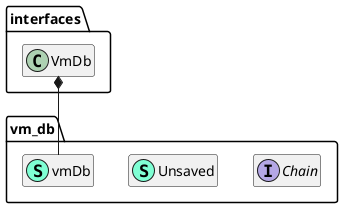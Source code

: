 @startuml
namespace vm_db {
    interface Chain  {
        + GetQuotaUsedList(address types.Address) []types.QuotaInfo
        + GetGlobalQuota() types.QuotaInfo
        + GetBalance(addr types.Address, tokenId types.TokenTypeId) (*big.Int, error)
        + GetContractCode(contractAddr types.Address) ([]byte, error)
        + GetContractMeta(contractAddress types.Address) (*core.ContractMeta, error)
        + GetConfirmSnapshotHeaderByAbHash(abHash types.Hash) (*core.SnapshotBlock, error)
        + GetConfirmedTimes(blockHash types.Hash) (uint64, error)
        + GetContractMetaInSnapshot(contractAddress types.Address, snapshotHeight uint64) (*core.ContractMeta, error)
        + GetSnapshotHeaderByHash(hash types.Hash) (*core.SnapshotBlock, error)
        + GetSnapshotBlockByHeight(height uint64) (*core.SnapshotBlock, error)
        + GetAccountBlockByHash(blockHash types.Hash) (*core.AccountBlock, error)
        + GetLatestAccountBlock(addr types.Address) (*core.AccountBlock, error)
        + GetVmLogList(logHash *types.Hash) (core.VmLogList, error)
        + GetUnconfirmedBlocks(addr types.Address) []*core.AccountBlock
        + GetGenesisSnapshotBlock() *core.SnapshotBlock
        + GetStakeBeneficialAmount(addr types.Address) (*big.Int, error)
        + GetStorageIterator(address types.Address, prefix []byte) (interfaces.StorageIterator, error)
        + GetValue(addr types.Address, key []byte) ([]byte, error)
        + GetCallDepth(sendBlockHash types.Hash) (uint16, error)
        + GetSnapshotBlockByContractMeta(addr types.Address, fromHash types.Hash) (*core.SnapshotBlock, error)
        + GetSeedConfirmedSnapshotBlock(addr types.Address, fromHash types.Hash) (*core.SnapshotBlock, error)
        + GetSeed(limitSb *core.SnapshotBlock, fromHash types.Hash) (uint64, error)

    }
    class Unsaved << (S,Aquamarine) >> {
        - contractMetaMap <font color=blue>map</font>[types.Address]*core.ContractMeta
        - code []byte
        - logList core.VmLogList
        - storage *memdb.DB
        - deletedKeys <font color=blue>map</font>[string]<font color=blue>struct</font>{}
        - keys <font color=blue>map</font>[string]<font color=blue>struct</font>{}
        - storageDirty bool
        - storageCache [][][]byte
        - balanceMap <font color=blue>map</font>[types.TokenTypeId]*big.Int
        - rnd *rand.Rand

        + Reset() 
        + GetStorage() [][][]byte
        + GetBalanceMap() <font color=blue>map</font>[types.TokenTypeId]*big.Int
        + GetCode() []byte
        + GetContractMeta(addr types.Address) *core.ContractMeta
        + IsDelete(key []byte) bool
        + SetValue(key []byte, value []byte) 
        + GetValue(key []byte) ([]byte, bool)
        + GetBalance(tokenTypeId *types.TokenTypeId) (*big.Int, bool)
        + SetBalance(tokenTypeId *types.TokenTypeId, amount *big.Int) 
        + AddLog(log *core.VmLog) 
        + GetLogList() core.VmLogList
        + GetLogListHash(snapshotBlockHeight uint64, address types.Address, prevHash types.Hash) *types.Hash
        + SetContractMeta(addr types.Address, contractMeta *core.ContractMeta) 
        + SetCode(code []byte) 
        + NewStorageIterator(prefix []byte) interfaces.StorageIterator
        + ReleaseRuntime() 

    }
    class vmDb << (S,Aquamarine) >> {
        - uns *Unsaved
        - chain Chain
        - address *types.Address
        - isGenesis bool
        - latestSnapshotBlockHash *types.Hash
        - latestSnapshotBlock *core.SnapshotBlock
        - prevAccountBlockHash *types.Hash
        - prevAccountBlock *core.AccountBlock
        - callDepth *uint16

        - unsaved() *Unsaved

        + GetUnconfirmedBlocks(address types.Address) []*core.AccountBlock
        + GetLatestAccountBlock(addr types.Address) (*core.AccountBlock, error)
        + GetBalance(tokenTypeId *types.TokenTypeId) (*big.Int, error)
        + SetBalance(tokenTypeId *types.TokenTypeId, amount *big.Int) 
        + GetUnsavedBalanceMap() <font color=blue>map</font>[types.TokenTypeId]*big.Int
        + GetStakeBeneficialAmount(addr *types.Address) (*big.Int, error)
        + Address() *types.Address
        + LatestSnapshotBlock() (*core.SnapshotBlock, error)
        + PrevAccountBlockHash() types.Hash
        + PrevAccountBlock() (*core.AccountBlock, error)
        + GetCallDepth(sendBlockHash *types.Hash) (uint16, error)
        + GetQuotaUsedList(addr types.Address) []types.QuotaInfo
        + GetGlobalQuota() types.QuotaInfo
        + DebugGetStorage() (<font color=blue>map</font>[string][]byte, error)
        + SetContractMeta(toAddress types.Address, meta *core.ContractMeta) 
        + GetContractMeta() (*core.ContractMeta, error)
        + GetContractMetaInSnapshot(contractAddress types.Address, snapshotBlock *core.SnapshotBlock) (*core.ContractMeta, error)
        + SetContractCode(code []byte) 
        + GetContractCode() ([]byte, error)
        + GetContractCodeBySnapshotBlock(addr *types.Address, snapshotBlock *core.SnapshotBlock) ([]byte, error)
        + GetUnsavedContractMeta() <font color=blue>map</font>[types.Address]*core.ContractMeta
        + GetUnsavedContractCode() []byte
        + GetGenesisSnapshotBlock() *core.SnapshotBlock
        + GetConfirmSnapshotHeader(blockHash types.Hash) (*core.SnapshotBlock, error)
        + GetConfirmedTimes(blockHash types.Hash) (uint64, error)
        + GetSnapshotBlockByHeight(height uint64) (*core.SnapshotBlock, error)
        + GetReceiptHash() *types.Hash
        + Reset() 
        + Finish() 
        + GetValue(key []byte) ([]byte, error)
        + GetOriginalValue(key []byte) ([]byte, error)
        + SetValue(key []byte, value []byte) error
        + GetUnsavedStorage() [][][]byte
        + NewStorageIterator(prefix []byte) (interfaces.StorageIterator, error)
        + CanWrite() bool
        + AddLog(log *core.VmLog) 
        + GetLogList() core.VmLogList
        + GetHistoryLogList(logHash *types.Hash) (core.VmLogList, error)
        + GetLogListHash() *types.Hash

    }
}
"interfaces.VmDb" *-- "vm_db.vmDb"


hide fields
hide methods
@enduml
